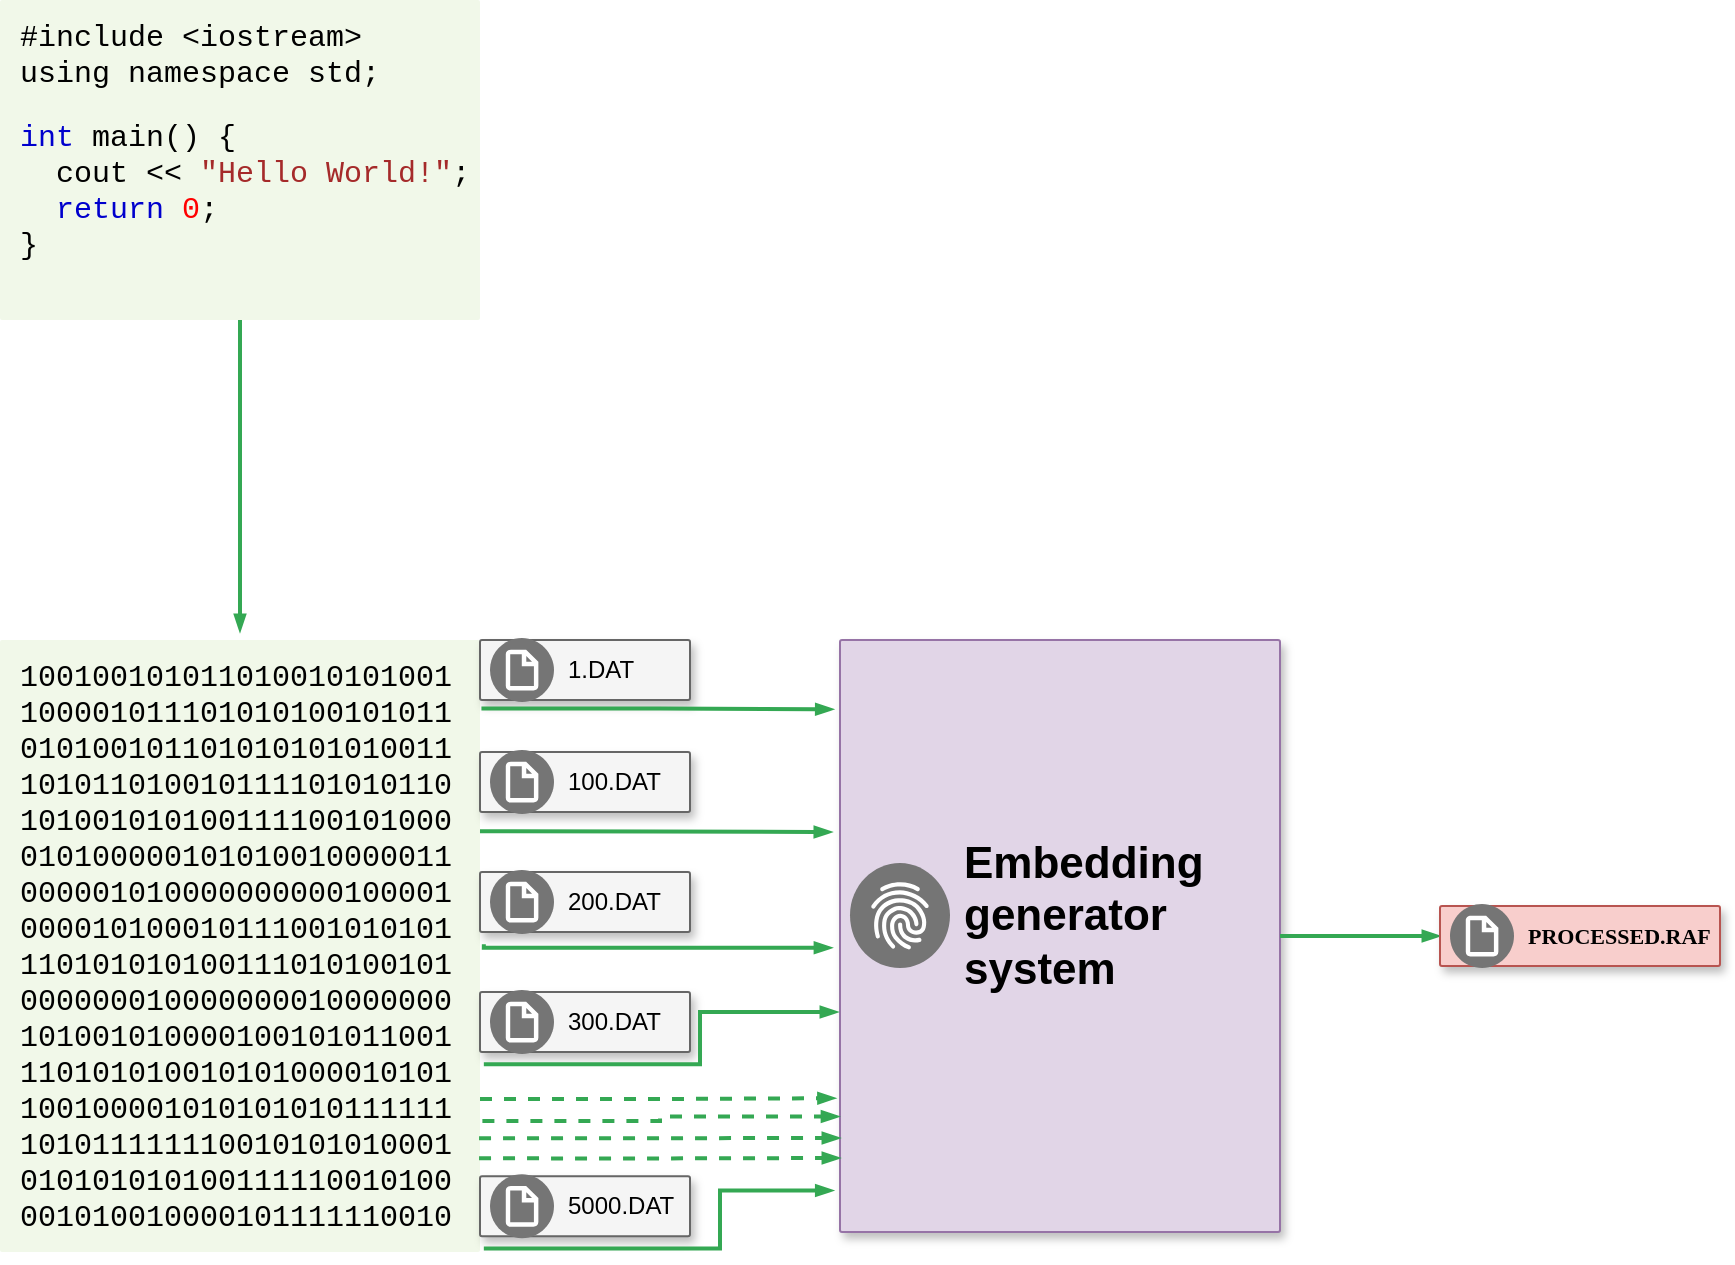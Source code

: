 <mxfile version="15.5.8" type="google"><diagram id="iMddMIhUedOUPKE1wpJD" name="Page-1"><mxGraphModel dx="1577" dy="932" grid="1" gridSize="10" guides="1" tooltips="1" connect="1" arrows="1" fold="1" page="1" pageScale="1" pageWidth="827" pageHeight="1169" math="0" shadow="0"><root><mxCell id="0"/><mxCell id="1" parent="0"/><mxCell id="6uBXYY9AH0msgxdS72p--1" value="&lt;span style=&quot;color: rgb(0 , 0 , 0) ; font-family: &amp;#34;consolas&amp;#34; , &amp;#34;menlo&amp;#34; , &amp;#34;courier new&amp;#34; , monospace ; font-size: 15px&quot;&gt;#include &amp;lt;iostream&amp;gt;&lt;/span&gt;&lt;br style=&quot;box-sizing: inherit ; color: rgb(0 , 0 , 0) ; font-family: &amp;#34;consolas&amp;#34; , &amp;#34;menlo&amp;#34; , &amp;#34;courier new&amp;#34; , monospace ; font-size: 15px&quot;&gt;&lt;span style=&quot;color: rgb(0 , 0 , 0) ; font-family: &amp;#34;consolas&amp;#34; , &amp;#34;menlo&amp;#34; , &amp;#34;courier new&amp;#34; , monospace ; font-size: 15px&quot;&gt;using namespace std;&lt;/span&gt;&lt;br style=&quot;box-sizing: inherit ; color: rgb(0 , 0 , 0) ; font-family: &amp;#34;consolas&amp;#34; , &amp;#34;menlo&amp;#34; , &amp;#34;courier new&amp;#34; , monospace ; font-size: 15px&quot;&gt;&lt;br style=&quot;box-sizing: inherit ; color: rgb(0 , 0 , 0) ; font-family: &amp;#34;consolas&amp;#34; , &amp;#34;menlo&amp;#34; , &amp;#34;courier new&amp;#34; , monospace ; font-size: 15px&quot;&gt;&lt;span class=&quot;javakeywordcolor&quot; style=&quot;box-sizing: inherit ; color: mediumblue ; font-family: &amp;#34;consolas&amp;#34; , &amp;#34;menlo&amp;#34; , &amp;#34;courier new&amp;#34; , monospace ; font-size: 15px&quot;&gt;int&lt;/span&gt;&lt;span style=&quot;color: rgb(0 , 0 , 0) ; font-family: &amp;#34;consolas&amp;#34; , &amp;#34;menlo&amp;#34; , &amp;#34;courier new&amp;#34; , monospace ; font-size: 15px&quot;&gt;&amp;nbsp;main() {&lt;/span&gt;&lt;br style=&quot;box-sizing: inherit ; color: rgb(0 , 0 , 0) ; font-family: &amp;#34;consolas&amp;#34; , &amp;#34;menlo&amp;#34; , &amp;#34;courier new&amp;#34; , monospace ; font-size: 15px&quot;&gt;&lt;span style=&quot;color: rgb(0 , 0 , 0) ; font-family: &amp;#34;consolas&amp;#34; , &amp;#34;menlo&amp;#34; , &amp;#34;courier new&amp;#34; , monospace ; font-size: 15px&quot;&gt;&amp;nbsp;&amp;nbsp;&lt;/span&gt;&lt;span class=&quot;javanumbercolor&quot; style=&quot;box-sizing: inherit ; color: red ; font-family: &amp;#34;consolas&amp;#34; , &amp;#34;menlo&amp;#34; , &amp;#34;courier new&amp;#34; , monospace ; font-size: 15px&quot;&gt;&lt;/span&gt;&lt;span style=&quot;color: rgb(0 , 0 , 0) ; font-family: &amp;#34;consolas&amp;#34; , &amp;#34;menlo&amp;#34; , &amp;#34;courier new&amp;#34; , monospace ; font-size: 15px&quot;&gt;cout &amp;lt;&amp;lt;&amp;nbsp;&lt;/span&gt;&lt;span class=&quot;javastringcolor&quot; style=&quot;box-sizing: inherit ; color: brown ; font-family: &amp;#34;consolas&amp;#34; , &amp;#34;menlo&amp;#34; , &amp;#34;courier new&amp;#34; , monospace ; font-size: 15px&quot;&gt;&quot;Hello World!&quot;&lt;/span&gt;&lt;span style=&quot;color: rgb(0 , 0 , 0) ; font-family: &amp;#34;consolas&amp;#34; , &amp;#34;menlo&amp;#34; , &amp;#34;courier new&amp;#34; , monospace ; font-size: 15px&quot;&gt;;&lt;/span&gt;&lt;br style=&quot;box-sizing: inherit ; color: rgb(0 , 0 , 0) ; font-family: &amp;#34;consolas&amp;#34; , &amp;#34;menlo&amp;#34; , &amp;#34;courier new&amp;#34; , monospace ; font-size: 15px&quot;&gt;&lt;span style=&quot;color: rgb(0 , 0 , 0) ; font-family: &amp;#34;consolas&amp;#34; , &amp;#34;menlo&amp;#34; , &amp;#34;courier new&amp;#34; , monospace ; font-size: 15px&quot;&gt;&amp;nbsp;&amp;nbsp;&lt;/span&gt;&lt;span class=&quot;javakeywordcolor&quot; style=&quot;box-sizing: inherit ; color: mediumblue ; font-family: &amp;#34;consolas&amp;#34; , &amp;#34;menlo&amp;#34; , &amp;#34;courier new&amp;#34; , monospace ; font-size: 15px&quot;&gt;return&lt;/span&gt;&lt;span style=&quot;color: rgb(0 , 0 , 0) ; font-family: &amp;#34;consolas&amp;#34; , &amp;#34;menlo&amp;#34; , &amp;#34;courier new&amp;#34; , monospace ; font-size: 15px&quot;&gt;&amp;nbsp;&lt;/span&gt;&lt;span class=&quot;javanumbercolor&quot; style=&quot;box-sizing: inherit ; color: red ; font-family: &amp;#34;consolas&amp;#34; , &amp;#34;menlo&amp;#34; , &amp;#34;courier new&amp;#34; , monospace ; font-size: 15px&quot;&gt;0&lt;/span&gt;&lt;span style=&quot;color: rgb(0 , 0 , 0) ; font-family: &amp;#34;consolas&amp;#34; , &amp;#34;menlo&amp;#34; , &amp;#34;courier new&amp;#34; , monospace ; font-size: 15px&quot;&gt;;&lt;/span&gt;&lt;br style=&quot;box-sizing: inherit ; color: rgb(0 , 0 , 0) ; font-family: &amp;#34;consolas&amp;#34; , &amp;#34;menlo&amp;#34; , &amp;#34;courier new&amp;#34; , monospace ; font-size: 15px&quot;&gt;&lt;span style=&quot;color: rgb(0 , 0 , 0) ; font-family: &amp;#34;consolas&amp;#34; , &amp;#34;menlo&amp;#34; , &amp;#34;courier new&amp;#34; , monospace ; font-size: 15px&quot;&gt;}&lt;/span&gt;" style="sketch=0;points=[[0,0,0],[0.25,0,0],[0.5,0,0],[0.75,0,0],[1,0,0],[1,0.25,0],[1,0.5,0],[1,0.75,0],[1,1,0],[0.75,1,0],[0.5,1,0],[0.25,1,0],[0,1,0],[0,0.75,0],[0,0.5,0],[0,0.25,0]];rounded=1;absoluteArcSize=1;arcSize=2;html=1;strokeColor=none;gradientColor=none;shadow=0;dashed=0;fontSize=12;fontColor=#9E9E9E;align=left;verticalAlign=top;spacing=10;spacingTop=-4;fillColor=#F1F8E9;" parent="1" vertex="1"><mxGeometry x="40" y="44" width="240" height="160" as="geometry"/></mxCell><mxCell id="6uBXYY9AH0msgxdS72p--8" value="" style="strokeColor=#9673a6;shadow=1;strokeWidth=1;rounded=1;absoluteArcSize=1;arcSize=2;labelBackgroundColor=none;fillColor=#e1d5e7;" parent="1" vertex="1"><mxGeometry x="460" y="364" width="220" height="296" as="geometry"/></mxCell><mxCell id="6uBXYY9AH0msgxdS72p--9" value="&lt;b&gt;&lt;font style=&quot;font-size: 22px&quot;&gt;Embedding &lt;br&gt;generator&lt;br&gt;system&lt;br&gt;&lt;/font&gt;&lt;/b&gt;" style="sketch=0;dashed=0;connectable=0;html=1;fillColor=#757575;strokeColor=none;shape=mxgraph.gcp2.internal_payment_authorization;part=1;labelPosition=right;verticalLabelPosition=middle;align=left;verticalAlign=middle;spacingLeft=5;fontSize=12;labelBackgroundColor=none;" parent="6uBXYY9AH0msgxdS72p--8" vertex="1"><mxGeometry y="0.5" width="50" height="52.5" relative="1" as="geometry"><mxPoint x="5" y="-36.5" as="offset"/></mxGeometry></mxCell><mxCell id="6uBXYY9AH0msgxdS72p--13" value="&lt;font color=&quot;#000000&quot; face=&quot;consolas, menlo, courier new, monospace&quot;&gt;&lt;span style=&quot;font-size: 15px&quot;&gt;100100101011010010101001&lt;br&gt;100001011101010100101011&lt;br&gt;010100101101010101010011&lt;br&gt;101011010010111101010110&lt;br&gt;101001010100111100101000&lt;br&gt;010100000101010010000011&lt;br&gt;000001010000000000100001&lt;br&gt;000010100010111001010101&lt;br&gt;110101010100111010100101&lt;br&gt;000000010000000010000000&lt;br&gt;101001010000100101011001&lt;br&gt;110101010010101000010101&lt;br&gt;100100001010101010111111&lt;br&gt;101011111110010101010001&lt;br&gt;010101010100111110010100&lt;br&gt;001010010000101111110010&lt;br&gt;&lt;/span&gt;&lt;/font&gt;" style="sketch=0;points=[[0,0,0],[0.25,0,0],[0.5,0,0],[0.75,0,0],[1,0,0],[1,0.25,0],[1,0.5,0],[1,0.75,0],[1,1,0],[0.75,1,0],[0.5,1,0],[0.25,1,0],[0,1,0],[0,0.75,0],[0,0.5,0],[0,0.25,0]];rounded=1;absoluteArcSize=1;arcSize=2;html=1;strokeColor=none;gradientColor=none;shadow=0;dashed=0;fontSize=12;fontColor=#9E9E9E;align=left;verticalAlign=top;spacing=10;spacingTop=-4;fillColor=#F1F8E9;" parent="1" vertex="1"><mxGeometry x="40" y="364" width="240" height="306" as="geometry"/></mxCell><mxCell id="6uBXYY9AH0msgxdS72p--20" value="" style="shadow=1;strokeWidth=1;rounded=1;absoluteArcSize=1;arcSize=2;labelBackgroundColor=none;fontStyle=1;fillColor=#f5f5f5;fontColor=#333333;strokeColor=#666666;" parent="1" vertex="1"><mxGeometry x="280" y="364" width="105" height="30" as="geometry"/></mxCell><mxCell id="6uBXYY9AH0msgxdS72p--21" value="1.DAT" style="sketch=0;dashed=0;connectable=0;html=1;fillColor=#757575;strokeColor=none;shape=mxgraph.gcp2.virtual_file_system;part=1;labelPosition=right;verticalLabelPosition=middle;align=left;verticalAlign=middle;spacingLeft=5;fontSize=12;labelBackgroundColor=none;" parent="6uBXYY9AH0msgxdS72p--20" vertex="1"><mxGeometry y="0.5" width="32" height="32" relative="1" as="geometry"><mxPoint x="5" y="-16" as="offset"/></mxGeometry></mxCell><mxCell id="6uBXYY9AH0msgxdS72p--23" value="" style="edgeStyle=orthogonalEdgeStyle;fontSize=12;html=1;endArrow=blockThin;endFill=1;rounded=0;strokeWidth=2;endSize=4;startSize=4;strokeColor=#34A853;dashed=0;exitX=0.5;exitY=1;exitDx=0;exitDy=0;exitPerimeter=0;" parent="1" source="6uBXYY9AH0msgxdS72p--1" edge="1"><mxGeometry width="100" relative="1" as="geometry"><mxPoint x="410" y="270" as="sourcePoint"/><mxPoint x="160" y="360" as="targetPoint"/></mxGeometry></mxCell><mxCell id="6uBXYY9AH0msgxdS72p--53" value="" style="edgeStyle=orthogonalEdgeStyle;fontSize=12;html=1;endArrow=blockThin;endFill=1;rounded=0;strokeWidth=2;endSize=4;startSize=4;strokeColor=#34A853;dashed=0;exitX=1;exitY=0.5;exitDx=0;exitDy=0;entryX=0;entryY=0.5;entryDx=0;entryDy=0;" parent="1" source="6uBXYY9AH0msgxdS72p--8" edge="1" target="6uBXYY9AH0msgxdS72p--55"><mxGeometry width="100" relative="1" as="geometry"><mxPoint x="300" y="487" as="sourcePoint"/><mxPoint x="990" y="532" as="targetPoint"/><Array as="points"/></mxGeometry></mxCell><mxCell id="6uBXYY9AH0msgxdS72p--55" value="" style="shadow=1;strokeWidth=1;rounded=1;absoluteArcSize=1;arcSize=2;labelBackgroundColor=none;fontStyle=1;fillColor=#f8cecc;strokeColor=#b85450;" parent="1" vertex="1"><mxGeometry x="760" y="497" width="140" height="30" as="geometry"/></mxCell><mxCell id="6uBXYY9AH0msgxdS72p--56" value="&lt;span style=&quot;font-family: &amp;#34;menlo&amp;#34; ; font-size: 11px&quot;&gt;&lt;b&gt;PROCESSED.RAF&lt;/b&gt;&lt;/span&gt;" style="sketch=0;dashed=0;connectable=0;html=1;fillColor=#757575;strokeColor=none;shape=mxgraph.gcp2.virtual_file_system;part=1;labelPosition=right;verticalLabelPosition=middle;align=left;verticalAlign=middle;spacingLeft=5;fontSize=12;labelBackgroundColor=none;" parent="6uBXYY9AH0msgxdS72p--55" vertex="1"><mxGeometry y="0.5" width="32" height="32" relative="1" as="geometry"><mxPoint x="5" y="-16" as="offset"/></mxGeometry></mxCell><mxCell id="q3ABqCAJsIuMLxn-2LEa-9" value="" style="shadow=1;strokeWidth=1;rounded=1;absoluteArcSize=1;arcSize=2;labelBackgroundColor=none;fontStyle=1;fillColor=#f5f5f5;fontColor=#333333;strokeColor=#666666;" vertex="1" parent="1"><mxGeometry x="280" y="420" width="105" height="30" as="geometry"/></mxCell><mxCell id="q3ABqCAJsIuMLxn-2LEa-10" value="100.DAT" style="sketch=0;dashed=0;connectable=0;html=1;fillColor=#757575;strokeColor=none;shape=mxgraph.gcp2.virtual_file_system;part=1;labelPosition=right;verticalLabelPosition=middle;align=left;verticalAlign=middle;spacingLeft=5;fontSize=12;labelBackgroundColor=none;" vertex="1" parent="q3ABqCAJsIuMLxn-2LEa-9"><mxGeometry y="0.5" width="32" height="32" relative="1" as="geometry"><mxPoint x="5" y="-16" as="offset"/></mxGeometry></mxCell><mxCell id="q3ABqCAJsIuMLxn-2LEa-12" value="" style="shadow=1;strokeWidth=1;rounded=1;absoluteArcSize=1;arcSize=2;labelBackgroundColor=none;fontStyle=1;fillColor=#f5f5f5;fontColor=#333333;strokeColor=#666666;" vertex="1" parent="1"><mxGeometry x="280" y="480" width="105" height="30" as="geometry"/></mxCell><mxCell id="q3ABqCAJsIuMLxn-2LEa-13" value="200.DAT" style="sketch=0;dashed=0;connectable=0;html=1;fillColor=#757575;strokeColor=none;shape=mxgraph.gcp2.virtual_file_system;part=1;labelPosition=right;verticalLabelPosition=middle;align=left;verticalAlign=middle;spacingLeft=5;fontSize=12;labelBackgroundColor=none;" vertex="1" parent="q3ABqCAJsIuMLxn-2LEa-12"><mxGeometry y="0.5" width="32" height="32" relative="1" as="geometry"><mxPoint x="5" y="-16" as="offset"/></mxGeometry></mxCell><mxCell id="q3ABqCAJsIuMLxn-2LEa-14" value="" style="edgeStyle=orthogonalEdgeStyle;fontSize=12;html=1;endArrow=blockThin;endFill=1;rounded=0;strokeWidth=2;endSize=4;startSize=4;strokeColor=#34A853;dashed=0;exitX=1.008;exitY=0.118;exitDx=0;exitDy=0;exitPerimeter=0;entryX=-0.018;entryY=0.128;entryDx=0;entryDy=0;entryPerimeter=0;" edge="1" parent="1"><mxGeometry width="100" relative="1" as="geometry"><mxPoint x="281.92" y="516.108" as="sourcePoint"/><mxPoint x="456.04" y="517.888" as="targetPoint"/><Array as="points"><mxPoint x="282" y="518"/></Array></mxGeometry></mxCell><mxCell id="q3ABqCAJsIuMLxn-2LEa-15" value="" style="shadow=1;strokeWidth=1;rounded=1;absoluteArcSize=1;arcSize=2;labelBackgroundColor=none;fontStyle=1;fillColor=#f5f5f5;fontColor=#333333;strokeColor=#666666;" vertex="1" parent="1"><mxGeometry x="280" y="540" width="105" height="30" as="geometry"/></mxCell><mxCell id="q3ABqCAJsIuMLxn-2LEa-16" value="300.DAT" style="sketch=0;dashed=0;connectable=0;html=1;fillColor=#757575;strokeColor=none;shape=mxgraph.gcp2.virtual_file_system;part=1;labelPosition=right;verticalLabelPosition=middle;align=left;verticalAlign=middle;spacingLeft=5;fontSize=12;labelBackgroundColor=none;" vertex="1" parent="q3ABqCAJsIuMLxn-2LEa-15"><mxGeometry y="0.5" width="32" height="32" relative="1" as="geometry"><mxPoint x="5" y="-16" as="offset"/></mxGeometry></mxCell><mxCell id="q3ABqCAJsIuMLxn-2LEa-17" value="" style="edgeStyle=orthogonalEdgeStyle;fontSize=12;html=1;endArrow=blockThin;endFill=1;rounded=0;strokeWidth=2;endSize=4;startSize=4;strokeColor=#34A853;dashed=0;exitX=1.008;exitY=0.118;exitDx=0;exitDy=0;exitPerimeter=0;" edge="1" parent="1"><mxGeometry width="100" relative="1" as="geometry"><mxPoint x="281.92" y="576.108" as="sourcePoint"/><mxPoint x="459" y="550" as="targetPoint"/><Array as="points"><mxPoint x="390" y="576"/><mxPoint x="390" y="550"/><mxPoint x="459" y="550"/></Array></mxGeometry></mxCell><mxCell id="q3ABqCAJsIuMLxn-2LEa-18" value="" style="shadow=1;strokeWidth=1;rounded=1;absoluteArcSize=1;arcSize=2;labelBackgroundColor=none;fontStyle=1;fillColor=#f5f5f5;fontColor=#333333;strokeColor=#666666;" vertex="1" parent="1"><mxGeometry x="280" y="632.11" width="105" height="30" as="geometry"/></mxCell><mxCell id="q3ABqCAJsIuMLxn-2LEa-19" value="5000.DAT" style="sketch=0;dashed=0;connectable=0;html=1;fillColor=#757575;strokeColor=none;shape=mxgraph.gcp2.virtual_file_system;part=1;labelPosition=right;verticalLabelPosition=middle;align=left;verticalAlign=middle;spacingLeft=5;fontSize=12;labelBackgroundColor=none;" vertex="1" parent="q3ABqCAJsIuMLxn-2LEa-18"><mxGeometry y="0.5" width="32" height="32" relative="1" as="geometry"><mxPoint x="5" y="-16" as="offset"/></mxGeometry></mxCell><mxCell id="q3ABqCAJsIuMLxn-2LEa-20" value="" style="edgeStyle=orthogonalEdgeStyle;fontSize=12;html=1;endArrow=blockThin;endFill=1;rounded=0;strokeWidth=2;endSize=4;startSize=4;strokeColor=#34A853;dashed=0;exitX=1.008;exitY=0.118;exitDx=0;exitDy=0;exitPerimeter=0;entryX=-0.015;entryY=0.93;entryDx=0;entryDy=0;entryPerimeter=0;" edge="1" parent="1" target="6uBXYY9AH0msgxdS72p--8"><mxGeometry width="100" relative="1" as="geometry"><mxPoint x="281.92" y="668.218" as="sourcePoint"/><mxPoint x="450" y="640" as="targetPoint"/><Array as="points"><mxPoint x="400" y="668"/><mxPoint x="400" y="639"/></Array></mxGeometry></mxCell><mxCell id="q3ABqCAJsIuMLxn-2LEa-22" value="" style="edgeStyle=orthogonalEdgeStyle;fontSize=12;html=1;endArrow=blockThin;endFill=1;rounded=0;strokeWidth=2;endSize=4;startSize=4;strokeColor=#34A853;dashed=1;exitX=1;exitY=0.75;exitDx=0;exitDy=0;exitPerimeter=0;entryX=-0.01;entryY=0.774;entryDx=0;entryDy=0;entryPerimeter=0;" edge="1" parent="1" source="6uBXYY9AH0msgxdS72p--13" target="6uBXYY9AH0msgxdS72p--8"><mxGeometry width="100" relative="1" as="geometry"><mxPoint x="420" y="550" as="sourcePoint"/><mxPoint x="520" y="550" as="targetPoint"/></mxGeometry></mxCell><mxCell id="q3ABqCAJsIuMLxn-2LEa-23" value="" style="edgeStyle=orthogonalEdgeStyle;fontSize=12;html=1;endArrow=blockThin;endFill=1;rounded=0;strokeWidth=2;endSize=4;startSize=4;strokeColor=#34A853;dashed=1;exitX=1.005;exitY=0.786;exitDx=0;exitDy=0;exitPerimeter=0;entryX=-0.002;entryY=0.805;entryDx=0;entryDy=0;entryPerimeter=0;" edge="1" parent="1" source="6uBXYY9AH0msgxdS72p--13" target="6uBXYY9AH0msgxdS72p--8"><mxGeometry width="100" relative="1" as="geometry"><mxPoint x="290" y="603.5" as="sourcePoint"/><mxPoint x="467.8" y="603.104" as="targetPoint"/></mxGeometry></mxCell><mxCell id="q3ABqCAJsIuMLxn-2LEa-24" value="" style="edgeStyle=orthogonalEdgeStyle;fontSize=12;html=1;endArrow=blockThin;endFill=1;rounded=0;strokeWidth=2;endSize=4;startSize=4;strokeColor=#34A853;dashed=1;exitX=0.998;exitY=0.814;exitDx=0;exitDy=0;exitPerimeter=0;" edge="1" parent="1" source="6uBXYY9AH0msgxdS72p--13"><mxGeometry width="100" relative="1" as="geometry"><mxPoint x="300" y="613.5" as="sourcePoint"/><mxPoint x="460" y="613" as="targetPoint"/></mxGeometry></mxCell><mxCell id="q3ABqCAJsIuMLxn-2LEa-25" value="" style="edgeStyle=orthogonalEdgeStyle;fontSize=12;html=1;endArrow=blockThin;endFill=1;rounded=0;strokeWidth=2;endSize=4;startSize=4;strokeColor=#34A853;dashed=1;exitX=0.998;exitY=0.847;exitDx=0;exitDy=0;exitPerimeter=0;" edge="1" parent="1" source="6uBXYY9AH0msgxdS72p--13"><mxGeometry width="100" relative="1" as="geometry"><mxPoint x="310" y="623.5" as="sourcePoint"/><mxPoint x="460" y="623" as="targetPoint"/></mxGeometry></mxCell><mxCell id="q3ABqCAJsIuMLxn-2LEa-26" value="" style="edgeStyle=orthogonalEdgeStyle;fontSize=12;html=1;endArrow=blockThin;endFill=1;rounded=0;strokeWidth=2;endSize=4;startSize=4;strokeColor=#34A853;dashed=0;exitX=1.003;exitY=0.112;exitDx=0;exitDy=0;exitPerimeter=0;entryX=-0.015;entryY=0.117;entryDx=0;entryDy=0;entryPerimeter=0;" edge="1" parent="1" source="6uBXYY9AH0msgxdS72p--13" target="6uBXYY9AH0msgxdS72p--8"><mxGeometry width="100" relative="1" as="geometry"><mxPoint x="420" y="460" as="sourcePoint"/><mxPoint x="520" y="460" as="targetPoint"/></mxGeometry></mxCell><mxCell id="q3ABqCAJsIuMLxn-2LEa-27" value="" style="edgeStyle=orthogonalEdgeStyle;fontSize=12;html=1;endArrow=blockThin;endFill=1;rounded=0;strokeWidth=2;endSize=4;startSize=4;strokeColor=#34A853;dashed=0;exitX=1.003;exitY=0.112;exitDx=0;exitDy=0;exitPerimeter=0;entryX=-0.015;entryY=0.117;entryDx=0;entryDy=0;entryPerimeter=0;" edge="1" parent="1"><mxGeometry width="100" relative="1" as="geometry"><mxPoint x="280" y="459.672" as="sourcePoint"/><mxPoint x="455.98" y="460.032" as="targetPoint"/><Array as="points"><mxPoint x="368" y="460"/><mxPoint x="456" y="460"/></Array></mxGeometry></mxCell></root></mxGraphModel></diagram></mxfile>